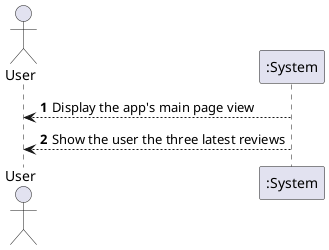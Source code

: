 @startuml
'https://plantuml.com/sequence-diagram

autonumber

actor "User" as user
participant ":System" as sys

user <-- sys: Display the app's main page view
user <-- sys: Show the user the three latest reviews
@enduml